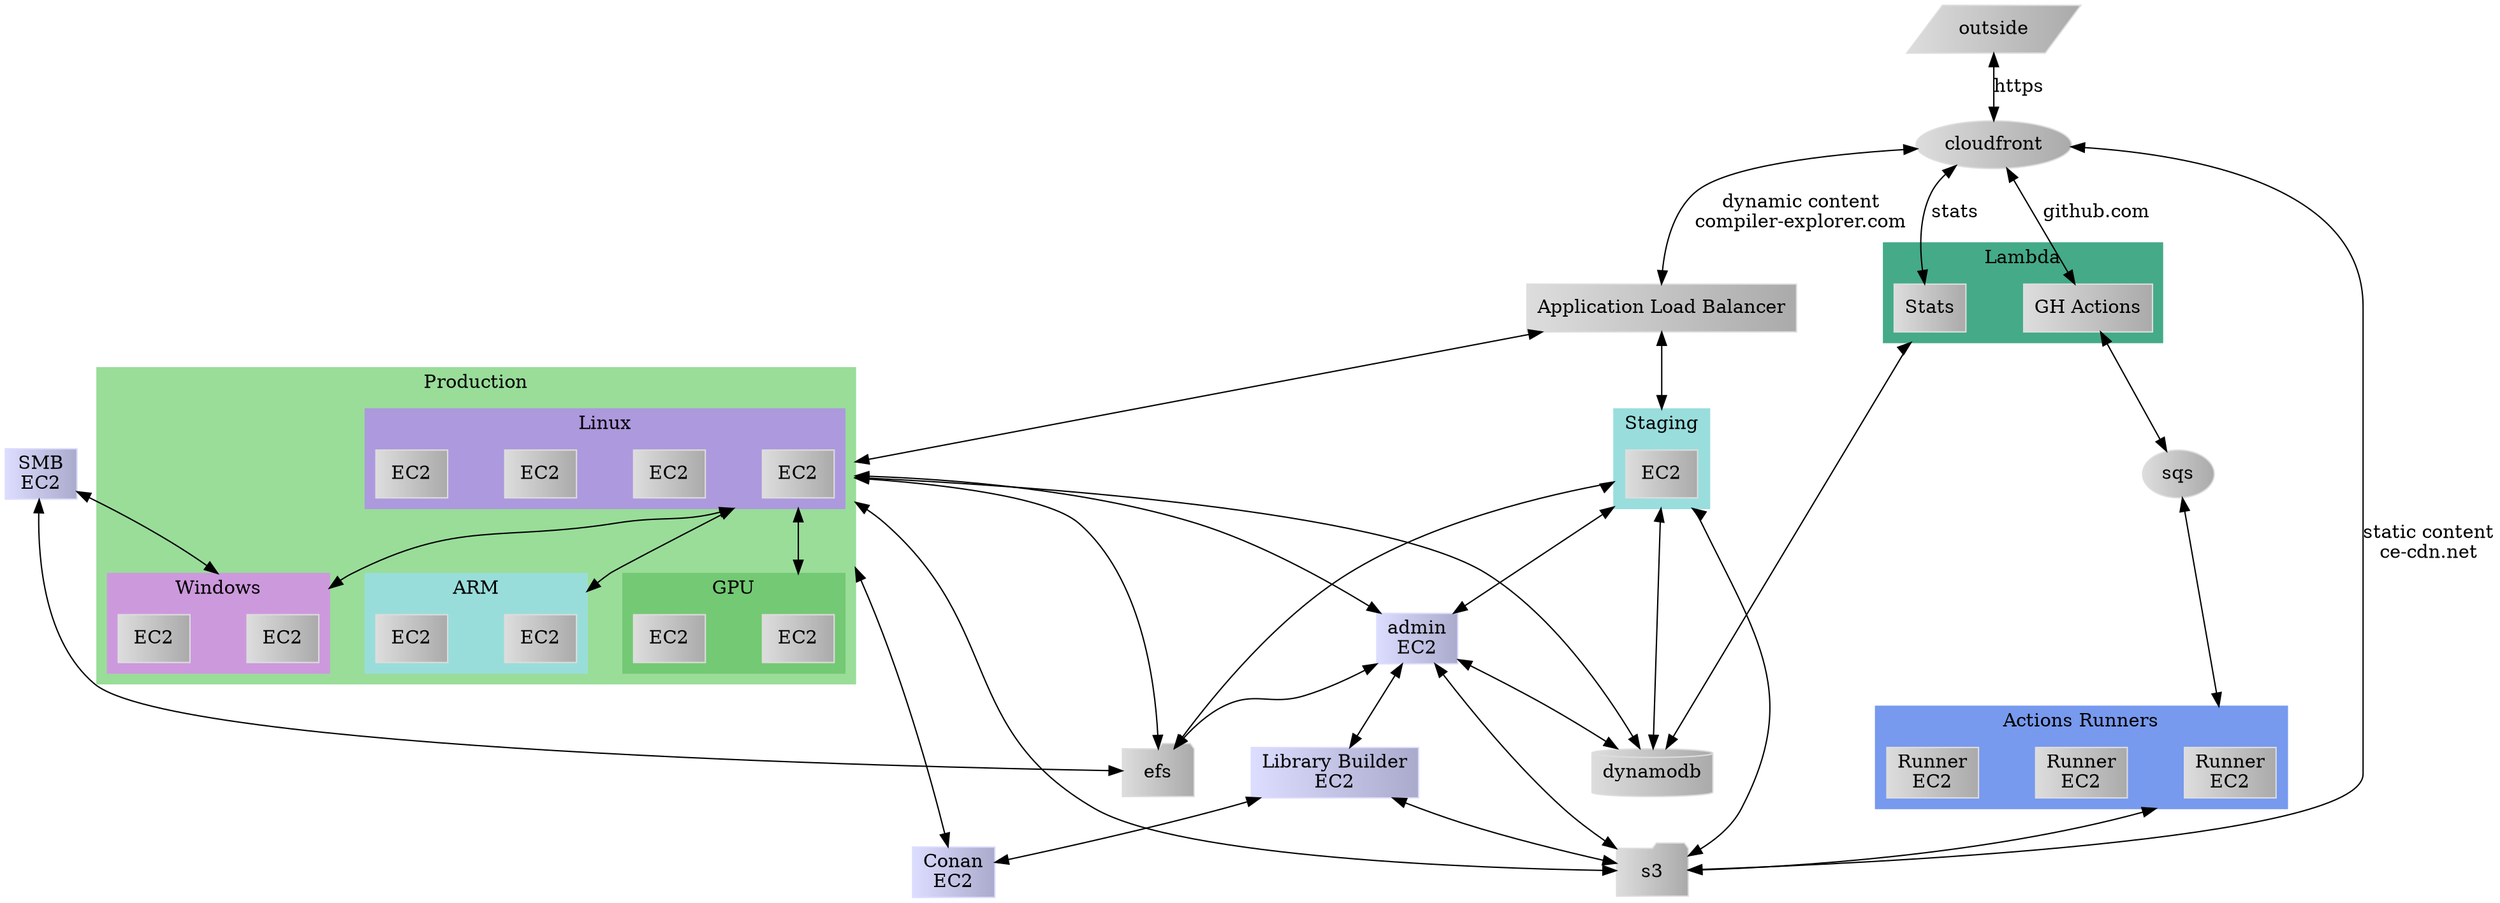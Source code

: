 digraph compiler_explorer {
    bgcolor = white;
    compound = true;
    nodesep = 0.6;
    node [color = "#dddddd:#aaaaaa"; style = filled;];
    edge [dir = both;];
    outside [shape = parallelogram;rank = "source";];
    
    cloudfront [shape = oval;];
    sqs [shape = oval;];
    
    alb [shape = box;label = "Application Load Balancer";];
    
    subgraph cluster_ce_nodes {
        label = "Production";
        style = filled;
        color = "#99dd99";
        
        subgraph cluster_ce_nodes_linux {
            label = "Linux";
            style = filled;
            color = "#ad99dd";
            ce_node_1 [shape = box;label = "EC2";];
            ce_node_2 [shape = box;label = "EC2";];
            ce_node_3 [shape = box;label = "EC2";];
            ce_node_4 [shape = box;label = "EC2";];
        }
        subgraph cluster_ce_nodes_win {
            label = "Windows";
            style = filled;
            color = "#cd99dd";
            
            ce_node_1_win [shape = box;label = "EC2";];
            ce_node_2_win [shape = box;label = "EC2";];
        }
        subgraph cluster_ce_nodes_arm {
            label = "ARM";
            style = filled;
            color = "#99ddda";
            
            ce_node_1_arm [shape = box;label = "EC2";];
            ce_node_2_arm [shape = box;label = "EC2";];
        }
        subgraph cluster_ce_nodes_gpu {
            label = "GPU";
            style = filled;
            color = "#74c974";
            
            ce_node_1_gpu [shape = box;label = "EC2";];
            ce_node_2_gpu [shape = box;label = "EC2";];
        }
    }
    subgraph cluster_staging_nodes {
        label = "Staging";
        style = filled;
        color = "#99dddd";
        staging_node_1 [shape = box;label = "EC2";];
    }
    subgraph cluster_lambda {
        label = "Lambda";
        style = filled;
        color = "#44aa88";
        gh_actions [shape = box;label = "GH Actions";];
        lambda_stats [shape = box;label = "Stats";];
    }
    subgraph cluster_gh_actions {
        label = "Actions Runners";
        style = filled;
        color = "#7799ee";
        action_runner_1 [shape = box;label = "Runner\nEC2";];
        action_runner_2 [shape = box;label = "Runner\nEC2";];
        action_runner_3 [shape = box;label = "Runner\nEC2";];
    }

    admin [shape = box;rank = "sink";label = "admin\nEC2";color = "#ddddff:#aaaacc";];
    
    efs [shape = folder;];
    s3 [shape = folder;];
    dynamodb [shape = cylinder;];
    
    gh_actions -> sqs;
    sqs -> action_runner_1 [lhead = cluster_gh_actions;];
    
    outside -> cloudfront [label = "https";];
    cloudfront -> alb [label = "dynamic content\ncompiler-explorer.com";];
    cloudfront -> s3 [label = "static content\nce-cdn.net";];
    cloudfront -> lambda_stats [label = "stats";];
    cloudfront -> gh_actions [label = "github.com";];
    
    alb -> ce_node_1 [lhead = cluster_ce_nodes;];
    alb -> staging_node_1 [lhead = cluster_staging_nodes;];
    
    lambda_stats -> dynamodb [ltail = cluster_lambda;];
    action_runner_1 -> s3 [ltail = cluster_gh_actions;];
    
    build [shape = box;label = "Library Builder\nEC2";color = "#ddddff:#aaaacc";];
    
    admin -> build;
    build -> s3;
    
    conan [shape = box;label = "Conan\nEC2";color = "#ddddff:#aaaacc";];
    {ce_node_1} -> conan [ltail = cluster_ce_nodes;];
    build -> conan;
    
    winsmb [shape = box;label = "SMB\nEC2";color = "#ddddff:#aaaacc";];
    winsmb -> ce_node_1_win [lhead = cluster_ce_nodes_win;];
    winsmb -> efs;
    
    admin -> {efs s3 dynamodb};
    {ce_node_1} -> admin [ltail = cluster_ce_nodes;];
    {ce_node_1} -> efs [ltail = cluster_ce_nodes;];
    {ce_node_1} -> s3 [ltail = cluster_ce_nodes;];
    {ce_node_1} -> dynamodb [ltail = cluster_ce_nodes;];
    {ce_node_1} -> ce_node_1_win [ltail = cluster_ce_nodes_linux; lhead = cluster_ce_nodes_win;];
    {ce_node_1} -> ce_node_1_gpu [ltail = cluster_ce_nodes_linux; lhead = cluster_ce_nodes_gpu;];
    {ce_node_1} -> ce_node_1_arm [ltail = cluster_ce_nodes_linux; lhead = cluster_ce_nodes_arm;];
    {staging_node_1} -> admin [ltail = cluster_staging_nodes;];
    {staging_node_1} -> efs [ltail = cluster_staging_nodes;];
    {staging_node_1} -> s3 [ltail = cluster_staging_nodes;];
    {staging_node_1} -> dynamodb [ltail = cluster_staging_nodes;];
}